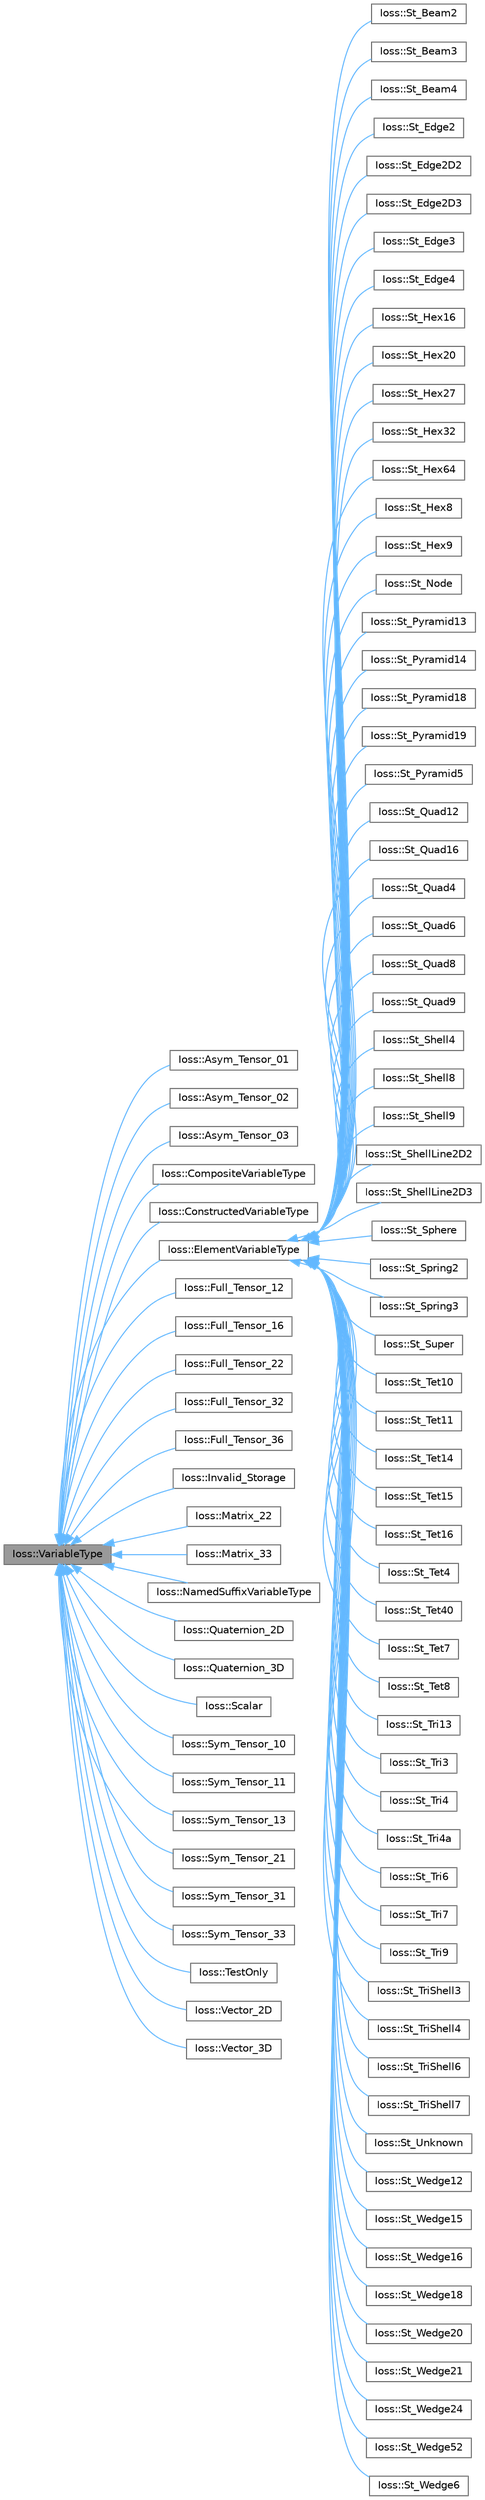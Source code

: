 digraph "Ioss::VariableType"
{
 // INTERACTIVE_SVG=YES
 // LATEX_PDF_SIZE
  bgcolor="transparent";
  edge [fontname=Helvetica,fontsize=10,labelfontname=Helvetica,labelfontsize=10];
  node [fontname=Helvetica,fontsize=10,shape=box,height=0.2,width=0.4];
  rankdir="LR";
  Node1 [id="Node000001",label="Ioss::VariableType",height=0.2,width=0.4,color="gray40", fillcolor="grey60", style="filled", fontcolor="black",tooltip="A generic variable type."];
  Node1 -> Node2 [id="edge1_Node000001_Node000002",dir="back",color="steelblue1",style="solid",tooltip=" "];
  Node2 [id="Node000002",label="Ioss::Asym_Tensor_01",height=0.2,width=0.4,color="gray40", fillcolor="white", style="filled",URL="$classIoss_1_1Asym__Tensor__01.html",tooltip=" "];
  Node1 -> Node3 [id="edge2_Node000001_Node000003",dir="back",color="steelblue1",style="solid",tooltip=" "];
  Node3 [id="Node000003",label="Ioss::Asym_Tensor_02",height=0.2,width=0.4,color="gray40", fillcolor="white", style="filled",URL="$classIoss_1_1Asym__Tensor__02.html",tooltip=" "];
  Node1 -> Node4 [id="edge3_Node000001_Node000004",dir="back",color="steelblue1",style="solid",tooltip=" "];
  Node4 [id="Node000004",label="Ioss::Asym_Tensor_03",height=0.2,width=0.4,color="gray40", fillcolor="white", style="filled",URL="$classIoss_1_1Asym__Tensor__03.html",tooltip=" "];
  Node1 -> Node5 [id="edge4_Node000001_Node000005",dir="back",color="steelblue1",style="solid",tooltip=" "];
  Node5 [id="Node000005",label="Ioss::CompositeVariableType",height=0.2,width=0.4,color="gray40", fillcolor="white", style="filled",URL="$classIoss_1_1CompositeVariableType.html",tooltip=" "];
  Node1 -> Node6 [id="edge5_Node000001_Node000006",dir="back",color="steelblue1",style="solid",tooltip=" "];
  Node6 [id="Node000006",label="Ioss::ConstructedVariableType",height=0.2,width=0.4,color="gray40", fillcolor="white", style="filled",URL="$classIoss_1_1ConstructedVariableType.html",tooltip=" "];
  Node1 -> Node7 [id="edge6_Node000001_Node000007",dir="back",color="steelblue1",style="solid",tooltip=" "];
  Node7 [id="Node000007",label="Ioss::ElementVariableType",height=0.2,width=0.4,color="gray40", fillcolor="white", style="filled",URL="$classIoss_1_1ElementVariableType.html",tooltip=" "];
  Node7 -> Node8 [id="edge7_Node000007_Node000008",dir="back",color="steelblue1",style="solid",tooltip=" "];
  Node8 [id="Node000008",label="Ioss::St_Beam2",height=0.2,width=0.4,color="gray40", fillcolor="white", style="filled",URL="$classIoss_1_1St__Beam2.html",tooltip=" "];
  Node7 -> Node9 [id="edge8_Node000007_Node000009",dir="back",color="steelblue1",style="solid",tooltip=" "];
  Node9 [id="Node000009",label="Ioss::St_Beam3",height=0.2,width=0.4,color="gray40", fillcolor="white", style="filled",URL="$classIoss_1_1St__Beam3.html",tooltip=" "];
  Node7 -> Node10 [id="edge9_Node000007_Node000010",dir="back",color="steelblue1",style="solid",tooltip=" "];
  Node10 [id="Node000010",label="Ioss::St_Beam4",height=0.2,width=0.4,color="gray40", fillcolor="white", style="filled",URL="$classIoss_1_1St__Beam4.html",tooltip=" "];
  Node7 -> Node11 [id="edge10_Node000007_Node000011",dir="back",color="steelblue1",style="solid",tooltip=" "];
  Node11 [id="Node000011",label="Ioss::St_Edge2",height=0.2,width=0.4,color="gray40", fillcolor="white", style="filled",URL="$classIoss_1_1St__Edge2.html",tooltip=" "];
  Node7 -> Node12 [id="edge11_Node000007_Node000012",dir="back",color="steelblue1",style="solid",tooltip=" "];
  Node12 [id="Node000012",label="Ioss::St_Edge2D2",height=0.2,width=0.4,color="gray40", fillcolor="white", style="filled",URL="$classIoss_1_1St__Edge2D2.html",tooltip=" "];
  Node7 -> Node13 [id="edge12_Node000007_Node000013",dir="back",color="steelblue1",style="solid",tooltip=" "];
  Node13 [id="Node000013",label="Ioss::St_Edge2D3",height=0.2,width=0.4,color="gray40", fillcolor="white", style="filled",URL="$classIoss_1_1St__Edge2D3.html",tooltip=" "];
  Node7 -> Node14 [id="edge13_Node000007_Node000014",dir="back",color="steelblue1",style="solid",tooltip=" "];
  Node14 [id="Node000014",label="Ioss::St_Edge3",height=0.2,width=0.4,color="gray40", fillcolor="white", style="filled",URL="$classIoss_1_1St__Edge3.html",tooltip=" "];
  Node7 -> Node15 [id="edge14_Node000007_Node000015",dir="back",color="steelblue1",style="solid",tooltip=" "];
  Node15 [id="Node000015",label="Ioss::St_Edge4",height=0.2,width=0.4,color="gray40", fillcolor="white", style="filled",URL="$classIoss_1_1St__Edge4.html",tooltip=" "];
  Node7 -> Node16 [id="edge15_Node000007_Node000016",dir="back",color="steelblue1",style="solid",tooltip=" "];
  Node16 [id="Node000016",label="Ioss::St_Hex16",height=0.2,width=0.4,color="gray40", fillcolor="white", style="filled",URL="$classIoss_1_1St__Hex16.html",tooltip=" "];
  Node7 -> Node17 [id="edge16_Node000007_Node000017",dir="back",color="steelblue1",style="solid",tooltip=" "];
  Node17 [id="Node000017",label="Ioss::St_Hex20",height=0.2,width=0.4,color="gray40", fillcolor="white", style="filled",URL="$classIoss_1_1St__Hex20.html",tooltip=" "];
  Node7 -> Node18 [id="edge17_Node000007_Node000018",dir="back",color="steelblue1",style="solid",tooltip=" "];
  Node18 [id="Node000018",label="Ioss::St_Hex27",height=0.2,width=0.4,color="gray40", fillcolor="white", style="filled",URL="$classIoss_1_1St__Hex27.html",tooltip=" "];
  Node7 -> Node19 [id="edge18_Node000007_Node000019",dir="back",color="steelblue1",style="solid",tooltip=" "];
  Node19 [id="Node000019",label="Ioss::St_Hex32",height=0.2,width=0.4,color="gray40", fillcolor="white", style="filled",URL="$classIoss_1_1St__Hex32.html",tooltip=" "];
  Node7 -> Node20 [id="edge19_Node000007_Node000020",dir="back",color="steelblue1",style="solid",tooltip=" "];
  Node20 [id="Node000020",label="Ioss::St_Hex64",height=0.2,width=0.4,color="gray40", fillcolor="white", style="filled",URL="$classIoss_1_1St__Hex64.html",tooltip=" "];
  Node7 -> Node21 [id="edge20_Node000007_Node000021",dir="back",color="steelblue1",style="solid",tooltip=" "];
  Node21 [id="Node000021",label="Ioss::St_Hex8",height=0.2,width=0.4,color="gray40", fillcolor="white", style="filled",URL="$classIoss_1_1St__Hex8.html",tooltip=" "];
  Node7 -> Node22 [id="edge21_Node000007_Node000022",dir="back",color="steelblue1",style="solid",tooltip=" "];
  Node22 [id="Node000022",label="Ioss::St_Hex9",height=0.2,width=0.4,color="gray40", fillcolor="white", style="filled",URL="$classIoss_1_1St__Hex9.html",tooltip=" "];
  Node7 -> Node23 [id="edge22_Node000007_Node000023",dir="back",color="steelblue1",style="solid",tooltip=" "];
  Node23 [id="Node000023",label="Ioss::St_Node",height=0.2,width=0.4,color="gray40", fillcolor="white", style="filled",URL="$classIoss_1_1St__Node.html",tooltip=" "];
  Node7 -> Node24 [id="edge23_Node000007_Node000024",dir="back",color="steelblue1",style="solid",tooltip=" "];
  Node24 [id="Node000024",label="Ioss::St_Pyramid13",height=0.2,width=0.4,color="gray40", fillcolor="white", style="filled",URL="$classIoss_1_1St__Pyramid13.html",tooltip=" "];
  Node7 -> Node25 [id="edge24_Node000007_Node000025",dir="back",color="steelblue1",style="solid",tooltip=" "];
  Node25 [id="Node000025",label="Ioss::St_Pyramid14",height=0.2,width=0.4,color="gray40", fillcolor="white", style="filled",URL="$classIoss_1_1St__Pyramid14.html",tooltip=" "];
  Node7 -> Node26 [id="edge25_Node000007_Node000026",dir="back",color="steelblue1",style="solid",tooltip=" "];
  Node26 [id="Node000026",label="Ioss::St_Pyramid18",height=0.2,width=0.4,color="gray40", fillcolor="white", style="filled",URL="$classIoss_1_1St__Pyramid18.html",tooltip=" "];
  Node7 -> Node27 [id="edge26_Node000007_Node000027",dir="back",color="steelblue1",style="solid",tooltip=" "];
  Node27 [id="Node000027",label="Ioss::St_Pyramid19",height=0.2,width=0.4,color="gray40", fillcolor="white", style="filled",URL="$classIoss_1_1St__Pyramid19.html",tooltip=" "];
  Node7 -> Node28 [id="edge27_Node000007_Node000028",dir="back",color="steelblue1",style="solid",tooltip=" "];
  Node28 [id="Node000028",label="Ioss::St_Pyramid5",height=0.2,width=0.4,color="gray40", fillcolor="white", style="filled",URL="$classIoss_1_1St__Pyramid5.html",tooltip=" "];
  Node7 -> Node29 [id="edge28_Node000007_Node000029",dir="back",color="steelblue1",style="solid",tooltip=" "];
  Node29 [id="Node000029",label="Ioss::St_Quad12",height=0.2,width=0.4,color="gray40", fillcolor="white", style="filled",URL="$classIoss_1_1St__Quad12.html",tooltip=" "];
  Node7 -> Node30 [id="edge29_Node000007_Node000030",dir="back",color="steelblue1",style="solid",tooltip=" "];
  Node30 [id="Node000030",label="Ioss::St_Quad16",height=0.2,width=0.4,color="gray40", fillcolor="white", style="filled",URL="$classIoss_1_1St__Quad16.html",tooltip=" "];
  Node7 -> Node31 [id="edge30_Node000007_Node000031",dir="back",color="steelblue1",style="solid",tooltip=" "];
  Node31 [id="Node000031",label="Ioss::St_Quad4",height=0.2,width=0.4,color="gray40", fillcolor="white", style="filled",URL="$classIoss_1_1St__Quad4.html",tooltip=" "];
  Node7 -> Node32 [id="edge31_Node000007_Node000032",dir="back",color="steelblue1",style="solid",tooltip=" "];
  Node32 [id="Node000032",label="Ioss::St_Quad6",height=0.2,width=0.4,color="gray40", fillcolor="white", style="filled",URL="$classIoss_1_1St__Quad6.html",tooltip=" "];
  Node7 -> Node33 [id="edge32_Node000007_Node000033",dir="back",color="steelblue1",style="solid",tooltip=" "];
  Node33 [id="Node000033",label="Ioss::St_Quad8",height=0.2,width=0.4,color="gray40", fillcolor="white", style="filled",URL="$classIoss_1_1St__Quad8.html",tooltip=" "];
  Node7 -> Node34 [id="edge33_Node000007_Node000034",dir="back",color="steelblue1",style="solid",tooltip=" "];
  Node34 [id="Node000034",label="Ioss::St_Quad9",height=0.2,width=0.4,color="gray40", fillcolor="white", style="filled",URL="$classIoss_1_1St__Quad9.html",tooltip=" "];
  Node7 -> Node35 [id="edge34_Node000007_Node000035",dir="back",color="steelblue1",style="solid",tooltip=" "];
  Node35 [id="Node000035",label="Ioss::St_Shell4",height=0.2,width=0.4,color="gray40", fillcolor="white", style="filled",URL="$classIoss_1_1St__Shell4.html",tooltip=" "];
  Node7 -> Node36 [id="edge35_Node000007_Node000036",dir="back",color="steelblue1",style="solid",tooltip=" "];
  Node36 [id="Node000036",label="Ioss::St_Shell8",height=0.2,width=0.4,color="gray40", fillcolor="white", style="filled",URL="$classIoss_1_1St__Shell8.html",tooltip=" "];
  Node7 -> Node37 [id="edge36_Node000007_Node000037",dir="back",color="steelblue1",style="solid",tooltip=" "];
  Node37 [id="Node000037",label="Ioss::St_Shell9",height=0.2,width=0.4,color="gray40", fillcolor="white", style="filled",URL="$classIoss_1_1St__Shell9.html",tooltip=" "];
  Node7 -> Node38 [id="edge37_Node000007_Node000038",dir="back",color="steelblue1",style="solid",tooltip=" "];
  Node38 [id="Node000038",label="Ioss::St_ShellLine2D2",height=0.2,width=0.4,color="gray40", fillcolor="white", style="filled",URL="$classIoss_1_1St__ShellLine2D2.html",tooltip=" "];
  Node7 -> Node39 [id="edge38_Node000007_Node000039",dir="back",color="steelblue1",style="solid",tooltip=" "];
  Node39 [id="Node000039",label="Ioss::St_ShellLine2D3",height=0.2,width=0.4,color="gray40", fillcolor="white", style="filled",URL="$classIoss_1_1St__ShellLine2D3.html",tooltip=" "];
  Node7 -> Node40 [id="edge39_Node000007_Node000040",dir="back",color="steelblue1",style="solid",tooltip=" "];
  Node40 [id="Node000040",label="Ioss::St_Sphere",height=0.2,width=0.4,color="gray40", fillcolor="white", style="filled",URL="$classIoss_1_1St__Sphere.html",tooltip=" "];
  Node7 -> Node41 [id="edge40_Node000007_Node000041",dir="back",color="steelblue1",style="solid",tooltip=" "];
  Node41 [id="Node000041",label="Ioss::St_Spring2",height=0.2,width=0.4,color="gray40", fillcolor="white", style="filled",URL="$classIoss_1_1St__Spring2.html",tooltip=" "];
  Node7 -> Node42 [id="edge41_Node000007_Node000042",dir="back",color="steelblue1",style="solid",tooltip=" "];
  Node42 [id="Node000042",label="Ioss::St_Spring3",height=0.2,width=0.4,color="gray40", fillcolor="white", style="filled",URL="$classIoss_1_1St__Spring3.html",tooltip=" "];
  Node7 -> Node43 [id="edge42_Node000007_Node000043",dir="back",color="steelblue1",style="solid",tooltip=" "];
  Node43 [id="Node000043",label="Ioss::St_Super",height=0.2,width=0.4,color="gray40", fillcolor="white", style="filled",URL="$classIoss_1_1St__Super.html",tooltip=" "];
  Node7 -> Node44 [id="edge43_Node000007_Node000044",dir="back",color="steelblue1",style="solid",tooltip=" "];
  Node44 [id="Node000044",label="Ioss::St_Tet10",height=0.2,width=0.4,color="gray40", fillcolor="white", style="filled",URL="$classIoss_1_1St__Tet10.html",tooltip=" "];
  Node7 -> Node45 [id="edge44_Node000007_Node000045",dir="back",color="steelblue1",style="solid",tooltip=" "];
  Node45 [id="Node000045",label="Ioss::St_Tet11",height=0.2,width=0.4,color="gray40", fillcolor="white", style="filled",URL="$classIoss_1_1St__Tet11.html",tooltip=" "];
  Node7 -> Node46 [id="edge45_Node000007_Node000046",dir="back",color="steelblue1",style="solid",tooltip=" "];
  Node46 [id="Node000046",label="Ioss::St_Tet14",height=0.2,width=0.4,color="gray40", fillcolor="white", style="filled",URL="$classIoss_1_1St__Tet14.html",tooltip=" "];
  Node7 -> Node47 [id="edge46_Node000007_Node000047",dir="back",color="steelblue1",style="solid",tooltip=" "];
  Node47 [id="Node000047",label="Ioss::St_Tet15",height=0.2,width=0.4,color="gray40", fillcolor="white", style="filled",URL="$classIoss_1_1St__Tet15.html",tooltip=" "];
  Node7 -> Node48 [id="edge47_Node000007_Node000048",dir="back",color="steelblue1",style="solid",tooltip=" "];
  Node48 [id="Node000048",label="Ioss::St_Tet16",height=0.2,width=0.4,color="gray40", fillcolor="white", style="filled",URL="$classIoss_1_1St__Tet16.html",tooltip=" "];
  Node7 -> Node49 [id="edge48_Node000007_Node000049",dir="back",color="steelblue1",style="solid",tooltip=" "];
  Node49 [id="Node000049",label="Ioss::St_Tet4",height=0.2,width=0.4,color="gray40", fillcolor="white", style="filled",URL="$classIoss_1_1St__Tet4.html",tooltip=" "];
  Node7 -> Node50 [id="edge49_Node000007_Node000050",dir="back",color="steelblue1",style="solid",tooltip=" "];
  Node50 [id="Node000050",label="Ioss::St_Tet40",height=0.2,width=0.4,color="gray40", fillcolor="white", style="filled",URL="$classIoss_1_1St__Tet40.html",tooltip=" "];
  Node7 -> Node51 [id="edge50_Node000007_Node000051",dir="back",color="steelblue1",style="solid",tooltip=" "];
  Node51 [id="Node000051",label="Ioss::St_Tet7",height=0.2,width=0.4,color="gray40", fillcolor="white", style="filled",URL="$classIoss_1_1St__Tet7.html",tooltip=" "];
  Node7 -> Node52 [id="edge51_Node000007_Node000052",dir="back",color="steelblue1",style="solid",tooltip=" "];
  Node52 [id="Node000052",label="Ioss::St_Tet8",height=0.2,width=0.4,color="gray40", fillcolor="white", style="filled",URL="$classIoss_1_1St__Tet8.html",tooltip=" "];
  Node7 -> Node53 [id="edge52_Node000007_Node000053",dir="back",color="steelblue1",style="solid",tooltip=" "];
  Node53 [id="Node000053",label="Ioss::St_Tri13",height=0.2,width=0.4,color="gray40", fillcolor="white", style="filled",URL="$classIoss_1_1St__Tri13.html",tooltip=" "];
  Node7 -> Node54 [id="edge53_Node000007_Node000054",dir="back",color="steelblue1",style="solid",tooltip=" "];
  Node54 [id="Node000054",label="Ioss::St_Tri3",height=0.2,width=0.4,color="gray40", fillcolor="white", style="filled",URL="$classIoss_1_1St__Tri3.html",tooltip=" "];
  Node7 -> Node55 [id="edge54_Node000007_Node000055",dir="back",color="steelblue1",style="solid",tooltip=" "];
  Node55 [id="Node000055",label="Ioss::St_Tri4",height=0.2,width=0.4,color="gray40", fillcolor="white", style="filled",URL="$classIoss_1_1St__Tri4.html",tooltip=" "];
  Node7 -> Node56 [id="edge55_Node000007_Node000056",dir="back",color="steelblue1",style="solid",tooltip=" "];
  Node56 [id="Node000056",label="Ioss::St_Tri4a",height=0.2,width=0.4,color="gray40", fillcolor="white", style="filled",URL="$classIoss_1_1St__Tri4a.html",tooltip=" "];
  Node7 -> Node57 [id="edge56_Node000007_Node000057",dir="back",color="steelblue1",style="solid",tooltip=" "];
  Node57 [id="Node000057",label="Ioss::St_Tri6",height=0.2,width=0.4,color="gray40", fillcolor="white", style="filled",URL="$classIoss_1_1St__Tri6.html",tooltip=" "];
  Node7 -> Node58 [id="edge57_Node000007_Node000058",dir="back",color="steelblue1",style="solid",tooltip=" "];
  Node58 [id="Node000058",label="Ioss::St_Tri7",height=0.2,width=0.4,color="gray40", fillcolor="white", style="filled",URL="$classIoss_1_1St__Tri7.html",tooltip=" "];
  Node7 -> Node59 [id="edge58_Node000007_Node000059",dir="back",color="steelblue1",style="solid",tooltip=" "];
  Node59 [id="Node000059",label="Ioss::St_Tri9",height=0.2,width=0.4,color="gray40", fillcolor="white", style="filled",URL="$classIoss_1_1St__Tri9.html",tooltip=" "];
  Node7 -> Node60 [id="edge59_Node000007_Node000060",dir="back",color="steelblue1",style="solid",tooltip=" "];
  Node60 [id="Node000060",label="Ioss::St_TriShell3",height=0.2,width=0.4,color="gray40", fillcolor="white", style="filled",URL="$classIoss_1_1St__TriShell3.html",tooltip=" "];
  Node7 -> Node61 [id="edge60_Node000007_Node000061",dir="back",color="steelblue1",style="solid",tooltip=" "];
  Node61 [id="Node000061",label="Ioss::St_TriShell4",height=0.2,width=0.4,color="gray40", fillcolor="white", style="filled",URL="$classIoss_1_1St__TriShell4.html",tooltip=" "];
  Node7 -> Node62 [id="edge61_Node000007_Node000062",dir="back",color="steelblue1",style="solid",tooltip=" "];
  Node62 [id="Node000062",label="Ioss::St_TriShell6",height=0.2,width=0.4,color="gray40", fillcolor="white", style="filled",URL="$classIoss_1_1St__TriShell6.html",tooltip=" "];
  Node7 -> Node63 [id="edge62_Node000007_Node000063",dir="back",color="steelblue1",style="solid",tooltip=" "];
  Node63 [id="Node000063",label="Ioss::St_TriShell7",height=0.2,width=0.4,color="gray40", fillcolor="white", style="filled",URL="$classIoss_1_1St__TriShell7.html",tooltip=" "];
  Node7 -> Node64 [id="edge63_Node000007_Node000064",dir="back",color="steelblue1",style="solid",tooltip=" "];
  Node64 [id="Node000064",label="Ioss::St_Unknown",height=0.2,width=0.4,color="gray40", fillcolor="white", style="filled",URL="$classIoss_1_1St__Unknown.html",tooltip=" "];
  Node7 -> Node65 [id="edge64_Node000007_Node000065",dir="back",color="steelblue1",style="solid",tooltip=" "];
  Node65 [id="Node000065",label="Ioss::St_Wedge12",height=0.2,width=0.4,color="gray40", fillcolor="white", style="filled",URL="$classIoss_1_1St__Wedge12.html",tooltip=" "];
  Node7 -> Node66 [id="edge65_Node000007_Node000066",dir="back",color="steelblue1",style="solid",tooltip=" "];
  Node66 [id="Node000066",label="Ioss::St_Wedge15",height=0.2,width=0.4,color="gray40", fillcolor="white", style="filled",URL="$classIoss_1_1St__Wedge15.html",tooltip=" "];
  Node7 -> Node67 [id="edge66_Node000007_Node000067",dir="back",color="steelblue1",style="solid",tooltip=" "];
  Node67 [id="Node000067",label="Ioss::St_Wedge16",height=0.2,width=0.4,color="gray40", fillcolor="white", style="filled",URL="$classIoss_1_1St__Wedge16.html",tooltip=" "];
  Node7 -> Node68 [id="edge67_Node000007_Node000068",dir="back",color="steelblue1",style="solid",tooltip=" "];
  Node68 [id="Node000068",label="Ioss::St_Wedge18",height=0.2,width=0.4,color="gray40", fillcolor="white", style="filled",URL="$classIoss_1_1St__Wedge18.html",tooltip=" "];
  Node7 -> Node69 [id="edge68_Node000007_Node000069",dir="back",color="steelblue1",style="solid",tooltip=" "];
  Node69 [id="Node000069",label="Ioss::St_Wedge20",height=0.2,width=0.4,color="gray40", fillcolor="white", style="filled",URL="$classIoss_1_1St__Wedge20.html",tooltip=" "];
  Node7 -> Node70 [id="edge69_Node000007_Node000070",dir="back",color="steelblue1",style="solid",tooltip=" "];
  Node70 [id="Node000070",label="Ioss::St_Wedge21",height=0.2,width=0.4,color="gray40", fillcolor="white", style="filled",URL="$classIoss_1_1St__Wedge21.html",tooltip=" "];
  Node7 -> Node71 [id="edge70_Node000007_Node000071",dir="back",color="steelblue1",style="solid",tooltip=" "];
  Node71 [id="Node000071",label="Ioss::St_Wedge24",height=0.2,width=0.4,color="gray40", fillcolor="white", style="filled",URL="$classIoss_1_1St__Wedge24.html",tooltip=" "];
  Node7 -> Node72 [id="edge71_Node000007_Node000072",dir="back",color="steelblue1",style="solid",tooltip=" "];
  Node72 [id="Node000072",label="Ioss::St_Wedge52",height=0.2,width=0.4,color="gray40", fillcolor="white", style="filled",URL="$classIoss_1_1St__Wedge52.html",tooltip=" "];
  Node7 -> Node73 [id="edge72_Node000007_Node000073",dir="back",color="steelblue1",style="solid",tooltip=" "];
  Node73 [id="Node000073",label="Ioss::St_Wedge6",height=0.2,width=0.4,color="gray40", fillcolor="white", style="filled",URL="$classIoss_1_1St__Wedge6.html",tooltip=" "];
  Node1 -> Node74 [id="edge73_Node000001_Node000074",dir="back",color="steelblue1",style="solid",tooltip=" "];
  Node74 [id="Node000074",label="Ioss::Full_Tensor_12",height=0.2,width=0.4,color="gray40", fillcolor="white", style="filled",URL="$classIoss_1_1Full__Tensor__12.html",tooltip=" "];
  Node1 -> Node75 [id="edge74_Node000001_Node000075",dir="back",color="steelblue1",style="solid",tooltip=" "];
  Node75 [id="Node000075",label="Ioss::Full_Tensor_16",height=0.2,width=0.4,color="gray40", fillcolor="white", style="filled",URL="$classIoss_1_1Full__Tensor__16.html",tooltip=" "];
  Node1 -> Node76 [id="edge75_Node000001_Node000076",dir="back",color="steelblue1",style="solid",tooltip=" "];
  Node76 [id="Node000076",label="Ioss::Full_Tensor_22",height=0.2,width=0.4,color="gray40", fillcolor="white", style="filled",URL="$classIoss_1_1Full__Tensor__22.html",tooltip=" "];
  Node1 -> Node77 [id="edge76_Node000001_Node000077",dir="back",color="steelblue1",style="solid",tooltip=" "];
  Node77 [id="Node000077",label="Ioss::Full_Tensor_32",height=0.2,width=0.4,color="gray40", fillcolor="white", style="filled",URL="$classIoss_1_1Full__Tensor__32.html",tooltip=" "];
  Node1 -> Node78 [id="edge77_Node000001_Node000078",dir="back",color="steelblue1",style="solid",tooltip=" "];
  Node78 [id="Node000078",label="Ioss::Full_Tensor_36",height=0.2,width=0.4,color="gray40", fillcolor="white", style="filled",URL="$classIoss_1_1Full__Tensor__36.html",tooltip=" "];
  Node1 -> Node79 [id="edge78_Node000001_Node000079",dir="back",color="steelblue1",style="solid",tooltip=" "];
  Node79 [id="Node000079",label="Ioss::Invalid_Storage",height=0.2,width=0.4,color="gray40", fillcolor="white", style="filled",URL="$classIoss_1_1Invalid__Storage.html",tooltip=" "];
  Node1 -> Node80 [id="edge79_Node000001_Node000080",dir="back",color="steelblue1",style="solid",tooltip=" "];
  Node80 [id="Node000080",label="Ioss::Matrix_22",height=0.2,width=0.4,color="gray40", fillcolor="white", style="filled",URL="$classIoss_1_1Matrix__22.html",tooltip=" "];
  Node1 -> Node81 [id="edge80_Node000001_Node000081",dir="back",color="steelblue1",style="solid",tooltip=" "];
  Node81 [id="Node000081",label="Ioss::Matrix_33",height=0.2,width=0.4,color="gray40", fillcolor="white", style="filled",URL="$classIoss_1_1Matrix__33.html",tooltip=" "];
  Node1 -> Node82 [id="edge81_Node000001_Node000082",dir="back",color="steelblue1",style="solid",tooltip=" "];
  Node82 [id="Node000082",label="Ioss::NamedSuffixVariableType",height=0.2,width=0.4,color="gray40", fillcolor="white", style="filled",URL="$classIoss_1_1NamedSuffixVariableType.html",tooltip=" "];
  Node1 -> Node83 [id="edge82_Node000001_Node000083",dir="back",color="steelblue1",style="solid",tooltip=" "];
  Node83 [id="Node000083",label="Ioss::Quaternion_2D",height=0.2,width=0.4,color="gray40", fillcolor="white", style="filled",URL="$classIoss_1_1Quaternion__2D.html",tooltip=" "];
  Node1 -> Node84 [id="edge83_Node000001_Node000084",dir="back",color="steelblue1",style="solid",tooltip=" "];
  Node84 [id="Node000084",label="Ioss::Quaternion_3D",height=0.2,width=0.4,color="gray40", fillcolor="white", style="filled",URL="$classIoss_1_1Quaternion__3D.html",tooltip=" "];
  Node1 -> Node85 [id="edge84_Node000001_Node000085",dir="back",color="steelblue1",style="solid",tooltip=" "];
  Node85 [id="Node000085",label="Ioss::Scalar",height=0.2,width=0.4,color="gray40", fillcolor="white", style="filled",URL="$classIoss_1_1Scalar.html",tooltip=" "];
  Node1 -> Node86 [id="edge85_Node000001_Node000086",dir="back",color="steelblue1",style="solid",tooltip=" "];
  Node86 [id="Node000086",label="Ioss::Sym_Tensor_10",height=0.2,width=0.4,color="gray40", fillcolor="white", style="filled",URL="$classIoss_1_1Sym__Tensor__10.html",tooltip=" "];
  Node1 -> Node87 [id="edge86_Node000001_Node000087",dir="back",color="steelblue1",style="solid",tooltip=" "];
  Node87 [id="Node000087",label="Ioss::Sym_Tensor_11",height=0.2,width=0.4,color="gray40", fillcolor="white", style="filled",URL="$classIoss_1_1Sym__Tensor__11.html",tooltip=" "];
  Node1 -> Node88 [id="edge87_Node000001_Node000088",dir="back",color="steelblue1",style="solid",tooltip=" "];
  Node88 [id="Node000088",label="Ioss::Sym_Tensor_13",height=0.2,width=0.4,color="gray40", fillcolor="white", style="filled",URL="$classIoss_1_1Sym__Tensor__13.html",tooltip=" "];
  Node1 -> Node89 [id="edge88_Node000001_Node000089",dir="back",color="steelblue1",style="solid",tooltip=" "];
  Node89 [id="Node000089",label="Ioss::Sym_Tensor_21",height=0.2,width=0.4,color="gray40", fillcolor="white", style="filled",URL="$classIoss_1_1Sym__Tensor__21.html",tooltip=" "];
  Node1 -> Node90 [id="edge89_Node000001_Node000090",dir="back",color="steelblue1",style="solid",tooltip=" "];
  Node90 [id="Node000090",label="Ioss::Sym_Tensor_31",height=0.2,width=0.4,color="gray40", fillcolor="white", style="filled",URL="$classIoss_1_1Sym__Tensor__31.html",tooltip=" "];
  Node1 -> Node91 [id="edge90_Node000001_Node000091",dir="back",color="steelblue1",style="solid",tooltip=" "];
  Node91 [id="Node000091",label="Ioss::Sym_Tensor_33",height=0.2,width=0.4,color="gray40", fillcolor="white", style="filled",URL="$classIoss_1_1Sym__Tensor__33.html",tooltip=" "];
  Node1 -> Node92 [id="edge91_Node000001_Node000092",dir="back",color="steelblue1",style="solid",tooltip=" "];
  Node92 [id="Node000092",label="Ioss::TestOnly",height=0.2,width=0.4,color="gray40", fillcolor="white", style="filled",URL="$classIoss_1_1TestOnly.html",tooltip=" "];
  Node1 -> Node93 [id="edge92_Node000001_Node000093",dir="back",color="steelblue1",style="solid",tooltip=" "];
  Node93 [id="Node000093",label="Ioss::Vector_2D",height=0.2,width=0.4,color="gray40", fillcolor="white", style="filled",URL="$classIoss_1_1Vector__2D.html",tooltip=" "];
  Node1 -> Node94 [id="edge93_Node000001_Node000094",dir="back",color="steelblue1",style="solid",tooltip=" "];
  Node94 [id="Node000094",label="Ioss::Vector_3D",height=0.2,width=0.4,color="gray40", fillcolor="white", style="filled",URL="$classIoss_1_1Vector__3D.html",tooltip=" "];
}
